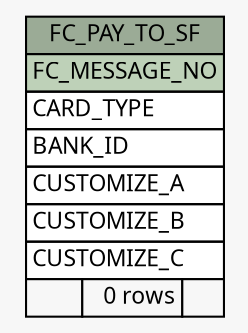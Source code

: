 // dot 2.26.0 on Linux 2.6.32-504.8.1.el6.x86_64
// SchemaSpy rev Unknown
digraph "FC_PAY_TO_SF" {
  graph [
    rankdir="RL"
    bgcolor="#f7f7f7"
    nodesep="0.18"
    ranksep="0.46"
    fontname="Microsoft YaHei"
    fontsize="11"
  ];
  node [
    fontname="Microsoft YaHei"
    fontsize="11"
    shape="plaintext"
  ];
  edge [
    arrowsize="0.8"
  ];
  "FC_PAY_TO_SF" [
    label=<
    <TABLE BORDER="0" CELLBORDER="1" CELLSPACING="0" BGCOLOR="#ffffff">
      <TR><TD COLSPAN="3" BGCOLOR="#9bab96" ALIGN="CENTER">FC_PAY_TO_SF</TD></TR>
      <TR><TD PORT="FC_MESSAGE_NO" COLSPAN="3" BGCOLOR="#bed1b8" ALIGN="LEFT">FC_MESSAGE_NO</TD></TR>
      <TR><TD PORT="CARD_TYPE" COLSPAN="3" ALIGN="LEFT">CARD_TYPE</TD></TR>
      <TR><TD PORT="BANK_ID" COLSPAN="3" ALIGN="LEFT">BANK_ID</TD></TR>
      <TR><TD PORT="CUSTOMIZE_A" COLSPAN="3" ALIGN="LEFT">CUSTOMIZE_A</TD></TR>
      <TR><TD PORT="CUSTOMIZE_B" COLSPAN="3" ALIGN="LEFT">CUSTOMIZE_B</TD></TR>
      <TR><TD PORT="CUSTOMIZE_C" COLSPAN="3" ALIGN="LEFT">CUSTOMIZE_C</TD></TR>
      <TR><TD ALIGN="LEFT" BGCOLOR="#f7f7f7">  </TD><TD ALIGN="RIGHT" BGCOLOR="#f7f7f7">0 rows</TD><TD ALIGN="RIGHT" BGCOLOR="#f7f7f7">  </TD></TR>
    </TABLE>>
    URL="tables/FC_PAY_TO_SF.html"
    tooltip="FC_PAY_TO_SF"
  ];
}
